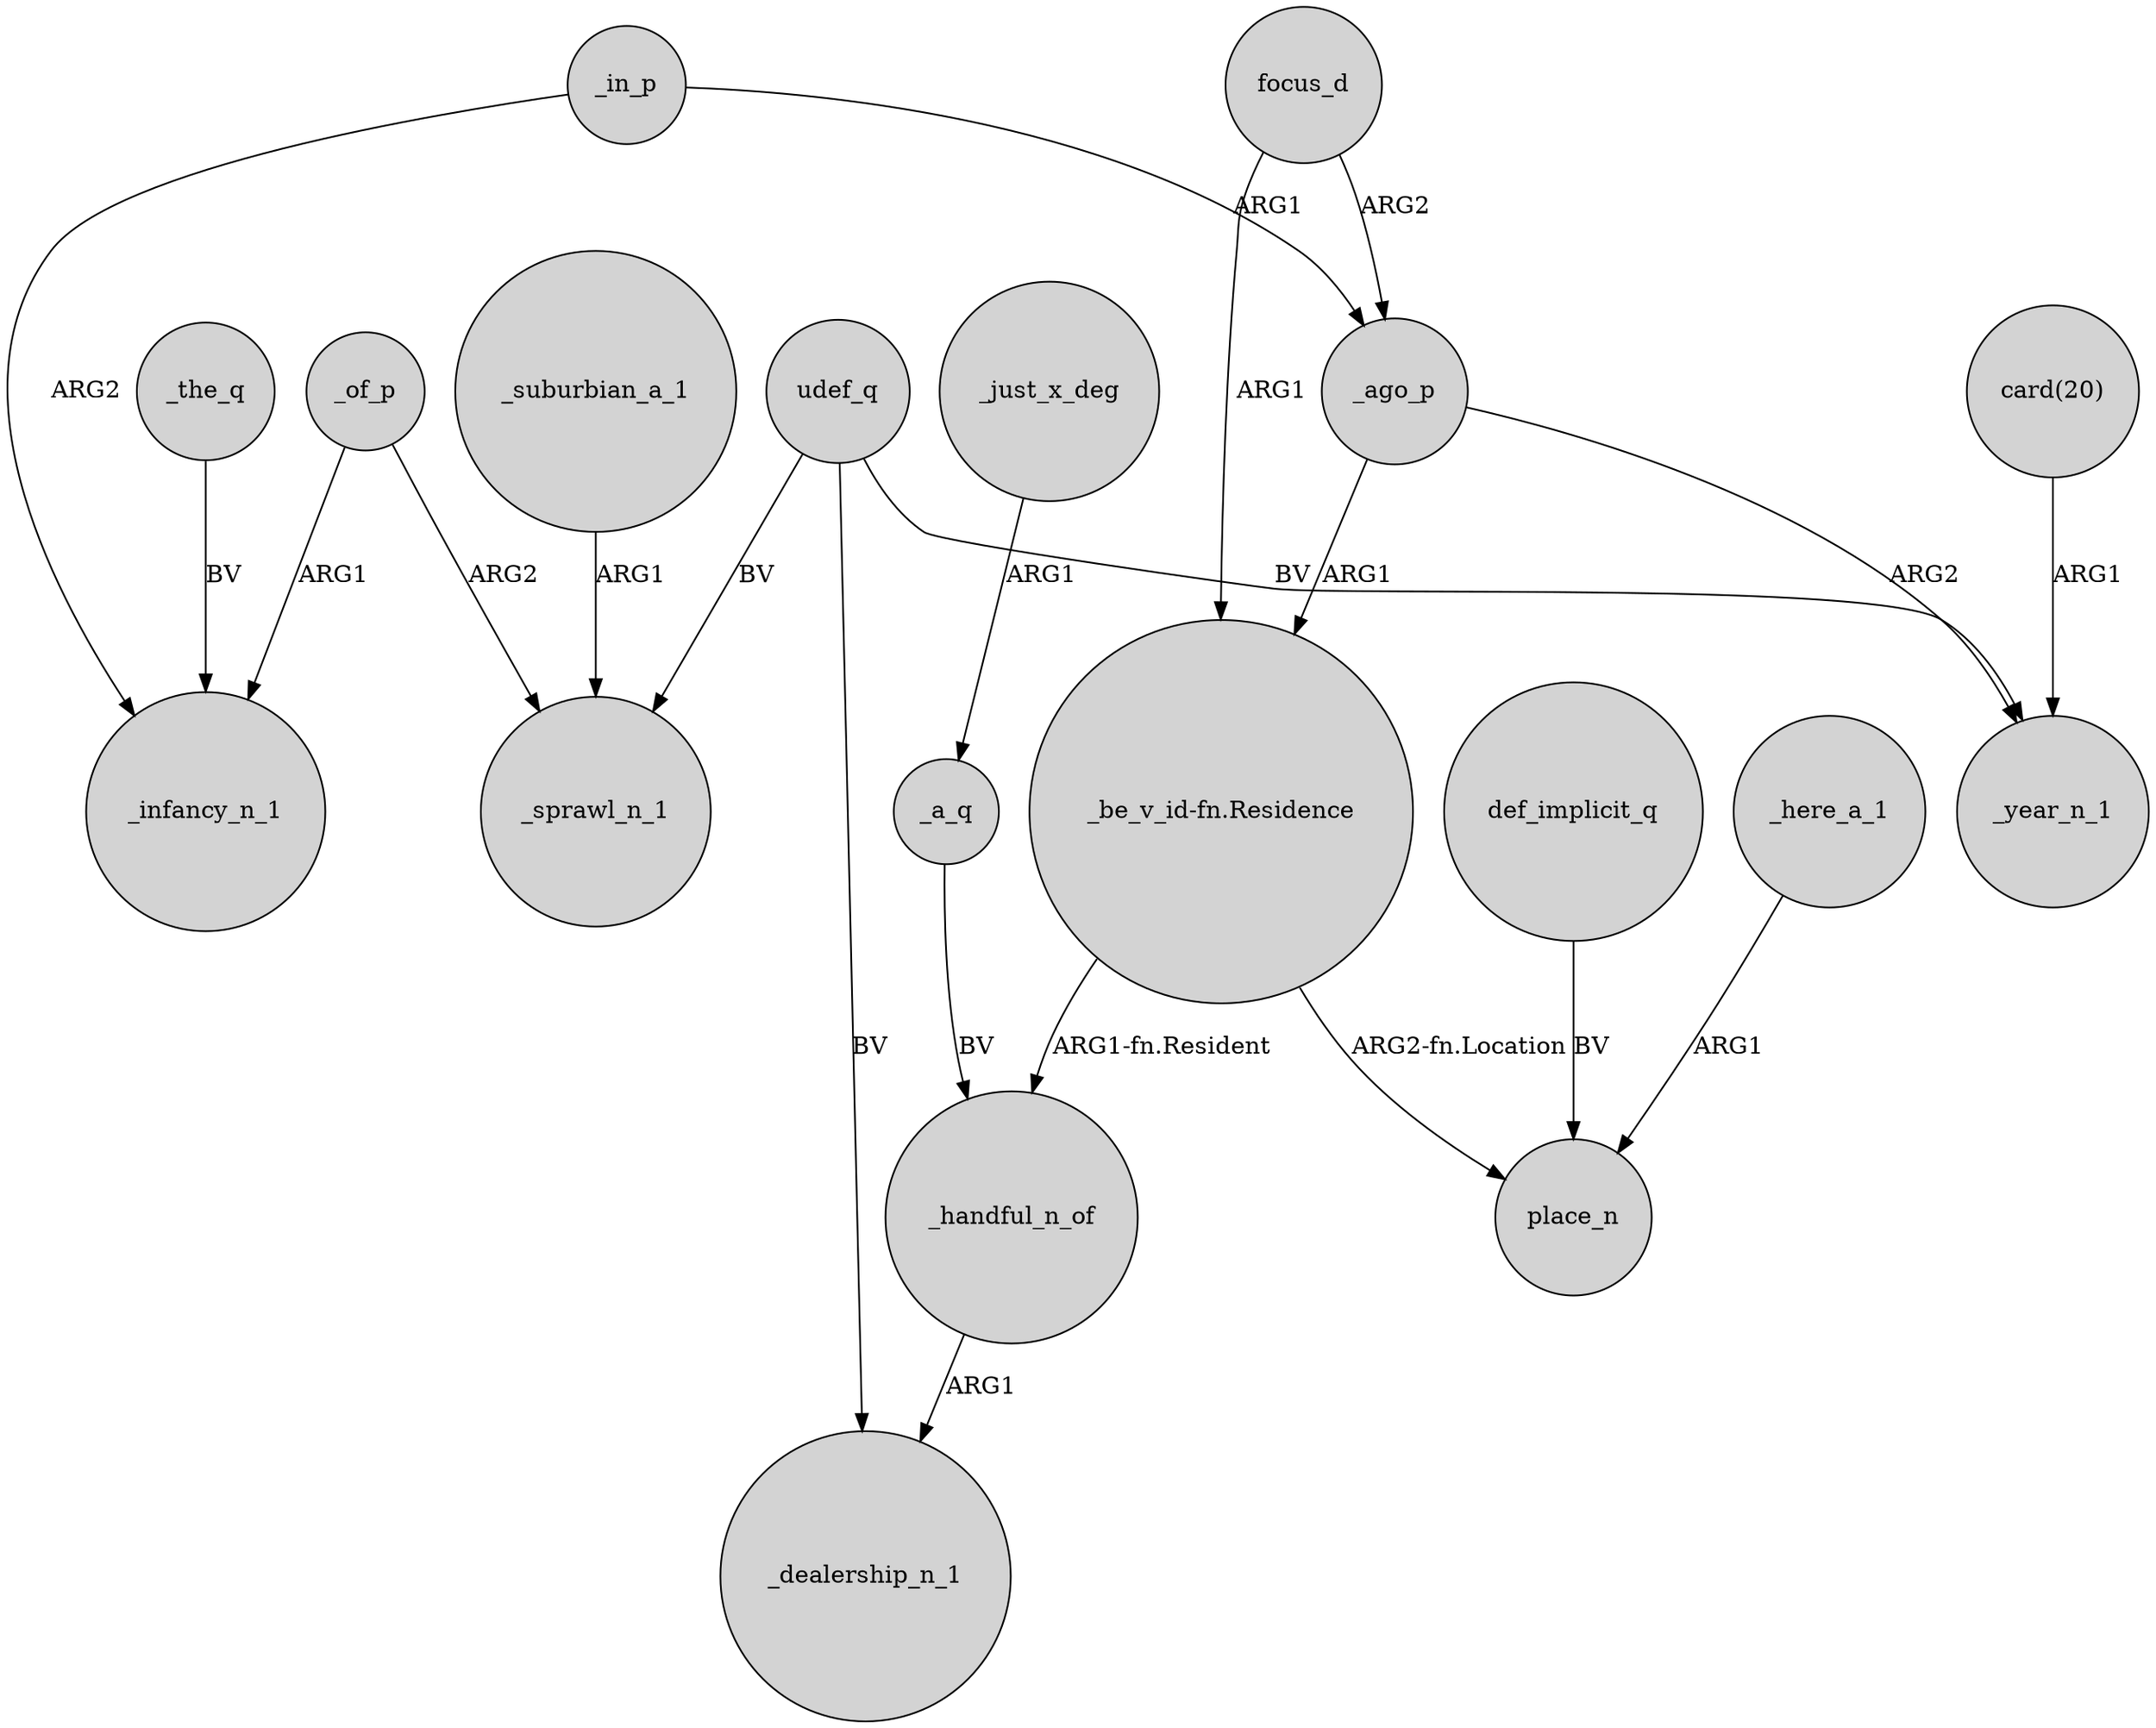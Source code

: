 digraph {
	node [shape=circle style=filled]
	_in_p -> _infancy_n_1 [label=ARG2]
	def_implicit_q -> place_n [label=BV]
	udef_q -> _dealership_n_1 [label=BV]
	_just_x_deg -> _a_q [label=ARG1]
	udef_q -> _sprawl_n_1 [label=BV]
	focus_d -> _ago_p [label=ARG2]
	_in_p -> _ago_p [label=ARG1]
	_of_p -> _infancy_n_1 [label=ARG1]
	_here_a_1 -> place_n [label=ARG1]
	_handful_n_of -> _dealership_n_1 [label=ARG1]
	_suburbian_a_1 -> _sprawl_n_1 [label=ARG1]
	_ago_p -> "_be_v_id-fn.Residence" [label=ARG1]
	"_be_v_id-fn.Residence" -> _handful_n_of [label="ARG1-fn.Resident"]
	"card(20)" -> _year_n_1 [label=ARG1]
	_of_p -> _sprawl_n_1 [label=ARG2]
	_a_q -> _handful_n_of [label=BV]
	_ago_p -> _year_n_1 [label=ARG2]
	udef_q -> _year_n_1 [label=BV]
	_the_q -> _infancy_n_1 [label=BV]
	"_be_v_id-fn.Residence" -> place_n [label="ARG2-fn.Location"]
	focus_d -> "_be_v_id-fn.Residence" [label=ARG1]
}
